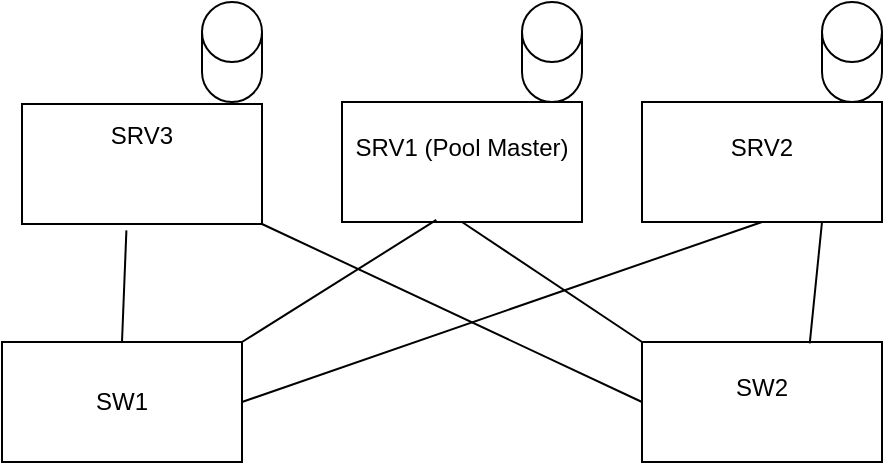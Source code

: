 <mxfile version="23.1.7" type="github">
  <diagram name="Page-1" id="uupmR5XFEq8seibdri3L">
    <mxGraphModel dx="1115" dy="619" grid="1" gridSize="10" guides="1" tooltips="1" connect="1" arrows="1" fold="1" page="1" pageScale="1" pageWidth="827" pageHeight="1169" math="0" shadow="0">
      <root>
        <mxCell id="0" />
        <mxCell id="1" parent="0" />
        <mxCell id="i4Chc5C_rZMgQSH22z6X-1" value="SRV1 (Pool Master)&lt;div&gt;&lt;br&gt;&lt;/div&gt;" style="rounded=0;whiteSpace=wrap;html=1;" vertex="1" parent="1">
          <mxGeometry x="250" y="120" width="120" height="60" as="geometry" />
        </mxCell>
        <mxCell id="i4Chc5C_rZMgQSH22z6X-2" value="SRV3&lt;br&gt;&lt;br&gt;&lt;div&gt;&lt;br&gt;&lt;/div&gt;" style="rounded=0;whiteSpace=wrap;html=1;" vertex="1" parent="1">
          <mxGeometry x="90" y="121" width="120" height="60" as="geometry" />
        </mxCell>
        <mxCell id="i4Chc5C_rZMgQSH22z6X-3" value="SRV2&lt;div&gt;&lt;br&gt;&lt;/div&gt;" style="rounded=0;whiteSpace=wrap;html=1;" vertex="1" parent="1">
          <mxGeometry x="400" y="120" width="120" height="60" as="geometry" />
        </mxCell>
        <mxCell id="i4Chc5C_rZMgQSH22z6X-4" value="SW1" style="rounded=0;whiteSpace=wrap;html=1;" vertex="1" parent="1">
          <mxGeometry x="80" y="240" width="120" height="60" as="geometry" />
        </mxCell>
        <mxCell id="i4Chc5C_rZMgQSH22z6X-5" value="SW2&lt;div&gt;&lt;br/&gt;&lt;/div&gt;" style="rounded=0;whiteSpace=wrap;html=1;" vertex="1" parent="1">
          <mxGeometry x="400" y="240" width="120" height="60" as="geometry" />
        </mxCell>
        <mxCell id="i4Chc5C_rZMgQSH22z6X-6" value="" style="endArrow=none;html=1;rounded=0;exitX=0.5;exitY=0;exitDx=0;exitDy=0;entryX=0.435;entryY=1.053;entryDx=0;entryDy=0;entryPerimeter=0;" edge="1" parent="1" source="i4Chc5C_rZMgQSH22z6X-4" target="i4Chc5C_rZMgQSH22z6X-2">
          <mxGeometry width="50" height="50" relative="1" as="geometry">
            <mxPoint x="140" y="220" as="sourcePoint" />
            <mxPoint x="150" y="210" as="targetPoint" />
          </mxGeometry>
        </mxCell>
        <mxCell id="i4Chc5C_rZMgQSH22z6X-7" value="" style="endArrow=none;html=1;rounded=0;entryX=0.393;entryY=0.983;entryDx=0;entryDy=0;entryPerimeter=0;exitX=1;exitY=0;exitDx=0;exitDy=0;" edge="1" parent="1" source="i4Chc5C_rZMgQSH22z6X-4" target="i4Chc5C_rZMgQSH22z6X-1">
          <mxGeometry width="50" height="50" relative="1" as="geometry">
            <mxPoint x="234" y="252" as="sourcePoint" />
            <mxPoint x="280" y="200" as="targetPoint" />
          </mxGeometry>
        </mxCell>
        <mxCell id="i4Chc5C_rZMgQSH22z6X-8" value="" style="endArrow=none;html=1;rounded=0;entryX=0.5;entryY=1;entryDx=0;entryDy=0;exitX=0;exitY=0;exitDx=0;exitDy=0;" edge="1" parent="1" source="i4Chc5C_rZMgQSH22z6X-5" target="i4Chc5C_rZMgQSH22z6X-1">
          <mxGeometry width="50" height="50" relative="1" as="geometry">
            <mxPoint x="330" y="240" as="sourcePoint" />
            <mxPoint x="380" y="190" as="targetPoint" />
          </mxGeometry>
        </mxCell>
        <mxCell id="i4Chc5C_rZMgQSH22z6X-9" value="" style="endArrow=none;html=1;rounded=0;exitX=1;exitY=1;exitDx=0;exitDy=0;entryX=0;entryY=0.5;entryDx=0;entryDy=0;" edge="1" parent="1" source="i4Chc5C_rZMgQSH22z6X-2" target="i4Chc5C_rZMgQSH22z6X-5">
          <mxGeometry width="50" height="50" relative="1" as="geometry">
            <mxPoint x="220" y="230" as="sourcePoint" />
            <mxPoint x="270" y="180" as="targetPoint" />
          </mxGeometry>
        </mxCell>
        <mxCell id="i4Chc5C_rZMgQSH22z6X-10" value="" style="endArrow=none;html=1;rounded=0;entryX=0.75;entryY=1;entryDx=0;entryDy=0;exitX=0.699;exitY=0.011;exitDx=0;exitDy=0;exitPerimeter=0;" edge="1" parent="1" source="i4Chc5C_rZMgQSH22z6X-5" target="i4Chc5C_rZMgQSH22z6X-3">
          <mxGeometry width="50" height="50" relative="1" as="geometry">
            <mxPoint x="540" y="350" as="sourcePoint" />
            <mxPoint x="590" y="300" as="targetPoint" />
          </mxGeometry>
        </mxCell>
        <mxCell id="i4Chc5C_rZMgQSH22z6X-11" value="" style="endArrow=none;html=1;rounded=0;entryX=0.5;entryY=1;entryDx=0;entryDy=0;exitX=1;exitY=0.5;exitDx=0;exitDy=0;" edge="1" parent="1" source="i4Chc5C_rZMgQSH22z6X-4" target="i4Chc5C_rZMgQSH22z6X-3">
          <mxGeometry width="50" height="50" relative="1" as="geometry">
            <mxPoint x="540" y="350" as="sourcePoint" />
            <mxPoint x="590" y="300" as="targetPoint" />
          </mxGeometry>
        </mxCell>
        <mxCell id="i4Chc5C_rZMgQSH22z6X-14" value="" style="shape=cylinder3;whiteSpace=wrap;html=1;boundedLbl=1;backgroundOutline=1;size=15;" vertex="1" parent="1">
          <mxGeometry x="180" y="70" width="30" height="50" as="geometry" />
        </mxCell>
        <mxCell id="i4Chc5C_rZMgQSH22z6X-15" value="" style="shape=cylinder3;whiteSpace=wrap;html=1;boundedLbl=1;backgroundOutline=1;size=15;" vertex="1" parent="1">
          <mxGeometry x="340" y="70" width="30" height="50" as="geometry" />
        </mxCell>
        <mxCell id="i4Chc5C_rZMgQSH22z6X-16" value="" style="shape=cylinder3;whiteSpace=wrap;html=1;boundedLbl=1;backgroundOutline=1;size=15;" vertex="1" parent="1">
          <mxGeometry x="490" y="70" width="30" height="50" as="geometry" />
        </mxCell>
      </root>
    </mxGraphModel>
  </diagram>
</mxfile>
